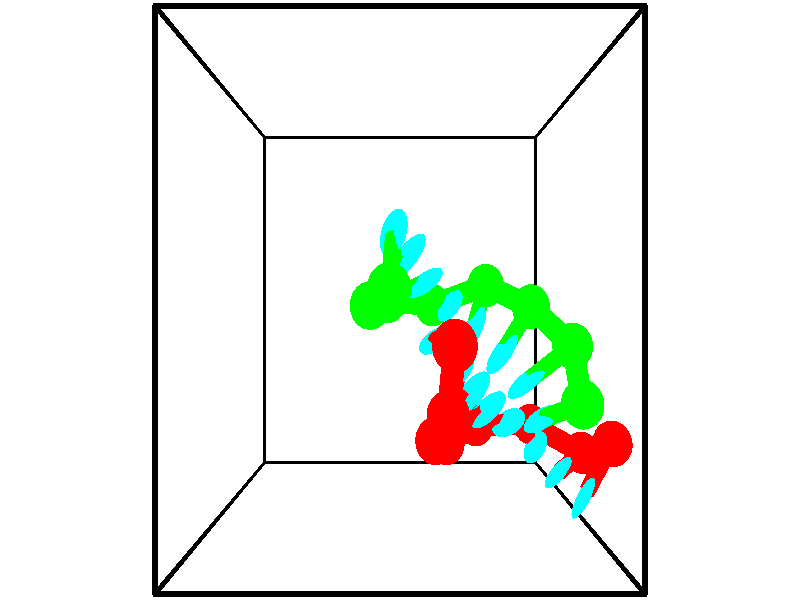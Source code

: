 // switches for output
#declare DRAW_BASES = 1; // possible values are 0, 1; only relevant for DNA ribbons
#declare DRAW_BASES_TYPE = 3; // possible values are 1, 2, 3; only relevant for DNA ribbons
#declare DRAW_FOG = 0; // set to 1 to enable fog

#include "colors.inc"

#include "transforms.inc"
background { rgb <1, 1, 1>}

#default {
   normal{
       ripples 0.25
       frequency 0.20
       turbulence 0.2
       lambda 5
   }
	finish {
		phong 0.1
		phong_size 40.
	}
}

// original window dimensions: 1024x640


// camera settings

camera {
	sky <-0, 1, 0>
	up <-0, 1, 0>
	right 1.6 * <1, 0, 0>
	location <2.5, 2.5, 11.1562>
	look_at <2.5, 2.5, 2.5>
	direction <0, 0, -8.6562>
	angle 67.0682
}


# declare cpy_camera_pos = <2.5, 2.5, 11.1562>;
# if (DRAW_FOG = 1)
fog {
	fog_type 2
	up vnormalize(cpy_camera_pos)
	color rgbt<1,1,1,0.3>
	distance 1e-5
	fog_alt 3e-3
	fog_offset 4
}
# end


// LIGHTS

# declare lum = 6;
global_settings {
	ambient_light rgb lum * <0.05, 0.05, 0.05>
	max_trace_level 15
}# declare cpy_direct_light_amount = 0.25;
light_source
{	1000 * <-1, -1, 1>,
	rgb lum * cpy_direct_light_amount
	parallel
}

light_source
{	1000 * <1, 1, -1>,
	rgb lum * cpy_direct_light_amount
	parallel
}

// strand 0

// nucleotide -1

// particle -1
sphere {
	<5.311594, 0.915160, 3.165681> 0.250000
	pigment { color rgbt <1,0,0,0> }
	no_shadow
}
cylinder {
	<5.119339, 0.569504, 3.106014>,  <5.003986, 0.362110, 3.070215>, 0.100000
	pigment { color rgbt <1,0,0,0> }
	no_shadow
}
cylinder {
	<5.119339, 0.569504, 3.106014>,  <5.311594, 0.915160, 3.165681>, 0.100000
	pigment { color rgbt <1,0,0,0> }
	no_shadow
}

// particle -1
sphere {
	<5.119339, 0.569504, 3.106014> 0.100000
	pigment { color rgbt <1,0,0,0> }
	no_shadow
}
sphere {
	0, 1
	scale<0.080000,0.200000,0.300000>
	matrix <-0.771917, 0.497631, -0.395612,
		0.416093, -0.075002, -0.906224,
		-0.480636, -0.864140, -0.149165,
		4.975148, 0.310262, 3.061265>
	pigment { color rgbt <0,1,1,0> }
	no_shadow
}
cylinder {
	<5.131691, 0.657461, 2.414527>,  <5.311594, 0.915160, 3.165681>, 0.130000
	pigment { color rgbt <1,0,0,0> }
	no_shadow
}

// nucleotide -1

// particle -1
sphere {
	<5.131691, 0.657461, 2.414527> 0.250000
	pigment { color rgbt <1,0,0,0> }
	no_shadow
}
cylinder {
	<4.862427, 0.587914, 2.702034>,  <4.700868, 0.546185, 2.874538>, 0.100000
	pigment { color rgbt <1,0,0,0> }
	no_shadow
}
cylinder {
	<4.862427, 0.587914, 2.702034>,  <5.131691, 0.657461, 2.414527>, 0.100000
	pigment { color rgbt <1,0,0,0> }
	no_shadow
}

// particle -1
sphere {
	<4.862427, 0.587914, 2.702034> 0.100000
	pigment { color rgbt <1,0,0,0> }
	no_shadow
}
sphere {
	0, 1
	scale<0.080000,0.200000,0.300000>
	matrix <-0.650789, 0.600867, -0.464147,
		-0.351182, -0.780211, -0.517631,
		-0.673160, -0.173868, 0.718767,
		4.660479, 0.535753, 2.917664>
	pigment { color rgbt <0,1,1,0> }
	no_shadow
}
cylinder {
	<4.444750, 0.955888, 2.156716>,  <5.131691, 0.657461, 2.414527>, 0.130000
	pigment { color rgbt <1,0,0,0> }
	no_shadow
}

// nucleotide -1

// particle -1
sphere {
	<4.444750, 0.955888, 2.156716> 0.250000
	pigment { color rgbt <1,0,0,0> }
	no_shadow
}
cylinder {
	<4.398754, 0.873474, 2.545422>,  <4.371157, 0.824026, 2.778645>, 0.100000
	pigment { color rgbt <1,0,0,0> }
	no_shadow
}
cylinder {
	<4.398754, 0.873474, 2.545422>,  <4.444750, 0.955888, 2.156716>, 0.100000
	pigment { color rgbt <1,0,0,0> }
	no_shadow
}

// particle -1
sphere {
	<4.398754, 0.873474, 2.545422> 0.100000
	pigment { color rgbt <1,0,0,0> }
	no_shadow
}
sphere {
	0, 1
	scale<0.080000,0.200000,0.300000>
	matrix <-0.703512, 0.707540, 0.066766,
		-0.701319, -0.675971, -0.226307,
		-0.114989, -0.206034, 0.971765,
		4.364257, 0.811664, 2.836951>
	pigment { color rgbt <0,1,1,0> }
	no_shadow
}
cylinder {
	<3.611113, 0.963191, 2.297795>,  <4.444750, 0.955888, 2.156716>, 0.130000
	pigment { color rgbt <1,0,0,0> }
	no_shadow
}

// nucleotide -1

// particle -1
sphere {
	<3.611113, 0.963191, 2.297795> 0.250000
	pigment { color rgbt <1,0,0,0> }
	no_shadow
}
cylinder {
	<3.825340, 1.040878, 2.626537>,  <3.953877, 1.087490, 2.823783>, 0.100000
	pigment { color rgbt <1,0,0,0> }
	no_shadow
}
cylinder {
	<3.825340, 1.040878, 2.626537>,  <3.611113, 0.963191, 2.297795>, 0.100000
	pigment { color rgbt <1,0,0,0> }
	no_shadow
}

// particle -1
sphere {
	<3.825340, 1.040878, 2.626537> 0.100000
	pigment { color rgbt <1,0,0,0> }
	no_shadow
}
sphere {
	0, 1
	scale<0.080000,0.200000,0.300000>
	matrix <-0.670633, 0.689276, 0.274136,
		-0.513243, -0.697982, 0.499403,
		0.535568, 0.194217, 0.821855,
		3.986011, 1.099144, 2.873094>
	pigment { color rgbt <0,1,1,0> }
	no_shadow
}
cylinder {
	<3.137504, 0.864163, 2.857854>,  <3.611113, 0.963191, 2.297795>, 0.130000
	pigment { color rgbt <1,0,0,0> }
	no_shadow
}

// nucleotide -1

// particle -1
sphere {
	<3.137504, 0.864163, 2.857854> 0.250000
	pigment { color rgbt <1,0,0,0> }
	no_shadow
}
cylinder {
	<3.441437, 1.097214, 2.973232>,  <3.623797, 1.237044, 3.042459>, 0.100000
	pigment { color rgbt <1,0,0,0> }
	no_shadow
}
cylinder {
	<3.441437, 1.097214, 2.973232>,  <3.137504, 0.864163, 2.857854>, 0.100000
	pigment { color rgbt <1,0,0,0> }
	no_shadow
}

// particle -1
sphere {
	<3.441437, 1.097214, 2.973232> 0.100000
	pigment { color rgbt <1,0,0,0> }
	no_shadow
}
sphere {
	0, 1
	scale<0.080000,0.200000,0.300000>
	matrix <-0.649705, 0.664685, 0.368887,
		0.023198, -0.467697, 0.883585,
		0.759833, 0.582626, 0.288446,
		3.669387, 1.272002, 3.059766>
	pigment { color rgbt <0,1,1,0> }
	no_shadow
}
cylinder {
	<2.942869, 1.023066, 3.557619>,  <3.137504, 0.864163, 2.857854>, 0.130000
	pigment { color rgbt <1,0,0,0> }
	no_shadow
}

// nucleotide -1

// particle -1
sphere {
	<2.942869, 1.023066, 3.557619> 0.250000
	pigment { color rgbt <1,0,0,0> }
	no_shadow
}
cylinder {
	<3.218220, 1.301094, 3.474659>,  <3.383430, 1.467911, 3.424883>, 0.100000
	pigment { color rgbt <1,0,0,0> }
	no_shadow
}
cylinder {
	<3.218220, 1.301094, 3.474659>,  <2.942869, 1.023066, 3.557619>, 0.100000
	pigment { color rgbt <1,0,0,0> }
	no_shadow
}

// particle -1
sphere {
	<3.218220, 1.301094, 3.474659> 0.100000
	pigment { color rgbt <1,0,0,0> }
	no_shadow
}
sphere {
	0, 1
	scale<0.080000,0.200000,0.300000>
	matrix <-0.577951, 0.698366, 0.422206,
		0.438303, -0.170771, 0.882456,
		0.688377, 0.695070, -0.207399,
		3.424733, 1.509615, 3.412439>
	pigment { color rgbt <0,1,1,0> }
	no_shadow
}
cylinder {
	<3.058965, 1.377872, 4.150366>,  <2.942869, 1.023066, 3.557619>, 0.130000
	pigment { color rgbt <1,0,0,0> }
	no_shadow
}

// nucleotide -1

// particle -1
sphere {
	<3.058965, 1.377872, 4.150366> 0.250000
	pigment { color rgbt <1,0,0,0> }
	no_shadow
}
cylinder {
	<3.165623, 1.630119, 3.858826>,  <3.229617, 1.781467, 3.683902>, 0.100000
	pigment { color rgbt <1,0,0,0> }
	no_shadow
}
cylinder {
	<3.165623, 1.630119, 3.858826>,  <3.058965, 1.377872, 4.150366>, 0.100000
	pigment { color rgbt <1,0,0,0> }
	no_shadow
}

// particle -1
sphere {
	<3.165623, 1.630119, 3.858826> 0.100000
	pigment { color rgbt <1,0,0,0> }
	no_shadow
}
sphere {
	0, 1
	scale<0.080000,0.200000,0.300000>
	matrix <-0.529748, 0.727647, 0.435772,
		0.805151, 0.269911, 0.528090,
		0.266643, 0.630617, -0.728851,
		3.245616, 1.819304, 3.640171>
	pigment { color rgbt <0,1,1,0> }
	no_shadow
}
cylinder {
	<3.101849, 2.079433, 4.532538>,  <3.058965, 1.377872, 4.150366>, 0.130000
	pigment { color rgbt <1,0,0,0> }
	no_shadow
}

// nucleotide -1

// particle -1
sphere {
	<3.101849, 2.079433, 4.532538> 0.250000
	pigment { color rgbt <1,0,0,0> }
	no_shadow
}
cylinder {
	<2.994232, 2.085541, 4.147335>,  <2.929662, 2.089206, 3.916213>, 0.100000
	pigment { color rgbt <1,0,0,0> }
	no_shadow
}
cylinder {
	<2.994232, 2.085541, 4.147335>,  <3.101849, 2.079433, 4.532538>, 0.100000
	pigment { color rgbt <1,0,0,0> }
	no_shadow
}

// particle -1
sphere {
	<2.994232, 2.085541, 4.147335> 0.100000
	pigment { color rgbt <1,0,0,0> }
	no_shadow
}
sphere {
	0, 1
	scale<0.080000,0.200000,0.300000>
	matrix <-0.576447, 0.798457, 0.173707,
		0.771573, 0.601858, -0.206017,
		-0.269042, 0.015270, -0.963007,
		2.913519, 2.090122, 3.858433>
	pigment { color rgbt <0,1,1,0> }
	no_shadow
}
// strand 1

// nucleotide -1

// particle -1
sphere {
	<2.377346, 2.607235, 4.350585> 0.250000
	pigment { color rgbt <0,1,0,0> }
	no_shadow
}
cylinder {
	<2.404234, 2.929749, 4.115505>,  <2.420367, 3.123256, 3.974458>, 0.100000
	pigment { color rgbt <0,1,0,0> }
	no_shadow
}
cylinder {
	<2.404234, 2.929749, 4.115505>,  <2.377346, 2.607235, 4.350585>, 0.100000
	pigment { color rgbt <0,1,0,0> }
	no_shadow
}

// particle -1
sphere {
	<2.404234, 2.929749, 4.115505> 0.100000
	pigment { color rgbt <0,1,0,0> }
	no_shadow
}
sphere {
	0, 1
	scale<0.080000,0.200000,0.300000>
	matrix <0.611573, -0.498698, -0.614231,
		-0.788328, -0.318132, -0.526622,
		0.067219, 0.806283, -0.587699,
		2.424400, 3.171633, 3.939196>
	pigment { color rgbt <0,1,1,0> }
	no_shadow
}
cylinder {
	<2.129919, 2.442914, 3.700839>,  <2.377346, 2.607235, 4.350585>, 0.130000
	pigment { color rgbt <0,1,0,0> }
	no_shadow
}

// nucleotide -1

// particle -1
sphere {
	<2.129919, 2.442914, 3.700839> 0.250000
	pigment { color rgbt <0,1,0,0> }
	no_shadow
}
cylinder {
	<2.395833, 2.738754, 3.658791>,  <2.555382, 2.916258, 3.633561>, 0.100000
	pigment { color rgbt <0,1,0,0> }
	no_shadow
}
cylinder {
	<2.395833, 2.738754, 3.658791>,  <2.129919, 2.442914, 3.700839>, 0.100000
	pigment { color rgbt <0,1,0,0> }
	no_shadow
}

// particle -1
sphere {
	<2.395833, 2.738754, 3.658791> 0.100000
	pigment { color rgbt <0,1,0,0> }
	no_shadow
}
sphere {
	0, 1
	scale<0.080000,0.200000,0.300000>
	matrix <0.596457, -0.610231, -0.521399,
		-0.449775, 0.283919, -0.846813,
		0.664786, 0.739600, -0.105121,
		2.595269, 2.960634, 3.627254>
	pigment { color rgbt <0,1,1,0> }
	no_shadow
}
cylinder {
	<2.338437, 2.490001, 2.945444>,  <2.129919, 2.442914, 3.700839>, 0.130000
	pigment { color rgbt <0,1,0,0> }
	no_shadow
}

// nucleotide -1

// particle -1
sphere {
	<2.338437, 2.490001, 2.945444> 0.250000
	pigment { color rgbt <0,1,0,0> }
	no_shadow
}
cylinder {
	<2.609820, 2.600342, 3.217796>,  <2.772650, 2.666546, 3.381208>, 0.100000
	pigment { color rgbt <0,1,0,0> }
	no_shadow
}
cylinder {
	<2.609820, 2.600342, 3.217796>,  <2.338437, 2.490001, 2.945444>, 0.100000
	pigment { color rgbt <0,1,0,0> }
	no_shadow
}

// particle -1
sphere {
	<2.609820, 2.600342, 3.217796> 0.100000
	pigment { color rgbt <0,1,0,0> }
	no_shadow
}
sphere {
	0, 1
	scale<0.080000,0.200000,0.300000>
	matrix <0.608703, -0.729994, -0.310788,
		0.411307, 0.625311, -0.663183,
		0.678459, 0.275853, 0.680881,
		2.813358, 2.683098, 3.422060>
	pigment { color rgbt <0,1,1,0> }
	no_shadow
}
cylinder {
	<2.956867, 2.438329, 2.628933>,  <2.338437, 2.490001, 2.945444>, 0.130000
	pigment { color rgbt <0,1,0,0> }
	no_shadow
}

// nucleotide -1

// particle -1
sphere {
	<2.956867, 2.438329, 2.628933> 0.250000
	pigment { color rgbt <0,1,0,0> }
	no_shadow
}
cylinder {
	<3.065790, 2.437698, 3.013817>,  <3.131144, 2.437320, 3.244747>, 0.100000
	pigment { color rgbt <0,1,0,0> }
	no_shadow
}
cylinder {
	<3.065790, 2.437698, 3.013817>,  <2.956867, 2.438329, 2.628933>, 0.100000
	pigment { color rgbt <0,1,0,0> }
	no_shadow
}

// particle -1
sphere {
	<3.065790, 2.437698, 3.013817> 0.100000
	pigment { color rgbt <0,1,0,0> }
	no_shadow
}
sphere {
	0, 1
	scale<0.080000,0.200000,0.300000>
	matrix <0.782383, -0.581747, -0.222368,
		0.560113, 0.813368, -0.157181,
		0.272307, -0.001575, 0.962209,
		3.147482, 2.437226, 3.302480>
	pigment { color rgbt <0,1,1,0> }
	no_shadow
}
cylinder {
	<3.680155, 2.665757, 2.824734>,  <2.956867, 2.438329, 2.628933>, 0.130000
	pigment { color rgbt <0,1,0,0> }
	no_shadow
}

// nucleotide -1

// particle -1
sphere {
	<3.680155, 2.665757, 2.824734> 0.250000
	pigment { color rgbt <0,1,0,0> }
	no_shadow
}
cylinder {
	<3.555318, 2.401382, 3.097721>,  <3.480415, 2.242758, 3.261513>, 0.100000
	pigment { color rgbt <0,1,0,0> }
	no_shadow
}
cylinder {
	<3.555318, 2.401382, 3.097721>,  <3.680155, 2.665757, 2.824734>, 0.100000
	pigment { color rgbt <0,1,0,0> }
	no_shadow
}

// particle -1
sphere {
	<3.555318, 2.401382, 3.097721> 0.100000
	pigment { color rgbt <0,1,0,0> }
	no_shadow
}
sphere {
	0, 1
	scale<0.080000,0.200000,0.300000>
	matrix <0.773943, -0.593497, -0.220848,
		0.551008, 0.459265, 0.696754,
		-0.312094, -0.660936, 0.682467,
		3.461690, 2.203102, 3.302461>
	pigment { color rgbt <0,1,1,0> }
	no_shadow
}
cylinder {
	<4.258120, 2.426364, 3.043068>,  <3.680155, 2.665757, 2.824734>, 0.130000
	pigment { color rgbt <0,1,0,0> }
	no_shadow
}

// nucleotide -1

// particle -1
sphere {
	<4.258120, 2.426364, 3.043068> 0.250000
	pigment { color rgbt <0,1,0,0> }
	no_shadow
}
cylinder {
	<4.015367, 2.138954, 3.178959>,  <3.869714, 1.966508, 3.260493>, 0.100000
	pigment { color rgbt <0,1,0,0> }
	no_shadow
}
cylinder {
	<4.015367, 2.138954, 3.178959>,  <4.258120, 2.426364, 3.043068>, 0.100000
	pigment { color rgbt <0,1,0,0> }
	no_shadow
}

// particle -1
sphere {
	<4.015367, 2.138954, 3.178959> 0.100000
	pigment { color rgbt <0,1,0,0> }
	no_shadow
}
sphere {
	0, 1
	scale<0.080000,0.200000,0.300000>
	matrix <0.681988, -0.690283, -0.241662,
		0.408148, 0.085029, 0.908948,
		-0.606883, -0.718526, 0.339726,
		3.833302, 1.923396, 3.280877>
	pigment { color rgbt <0,1,1,0> }
	no_shadow
}
cylinder {
	<4.705407, 2.009338, 3.440866>,  <4.258120, 2.426364, 3.043068>, 0.130000
	pigment { color rgbt <0,1,0,0> }
	no_shadow
}

// nucleotide -1

// particle -1
sphere {
	<4.705407, 2.009338, 3.440866> 0.250000
	pigment { color rgbt <0,1,0,0> }
	no_shadow
}
cylinder {
	<4.392952, 1.781380, 3.338852>,  <4.205479, 1.644605, 3.277643>, 0.100000
	pigment { color rgbt <0,1,0,0> }
	no_shadow
}
cylinder {
	<4.392952, 1.781380, 3.338852>,  <4.705407, 2.009338, 3.440866>, 0.100000
	pigment { color rgbt <0,1,0,0> }
	no_shadow
}

// particle -1
sphere {
	<4.392952, 1.781380, 3.338852> 0.100000
	pigment { color rgbt <0,1,0,0> }
	no_shadow
}
sphere {
	0, 1
	scale<0.080000,0.200000,0.300000>
	matrix <0.613099, -0.777366, -0.140752,
		-0.118042, -0.266309, 0.956632,
		-0.781137, -0.569896, -0.255036,
		4.158611, 1.610411, 3.262341>
	pigment { color rgbt <0,1,1,0> }
	no_shadow
}
cylinder {
	<4.698741, 1.453381, 3.886597>,  <4.705407, 2.009338, 3.440866>, 0.130000
	pigment { color rgbt <0,1,0,0> }
	no_shadow
}

// nucleotide -1

// particle -1
sphere {
	<4.698741, 1.453381, 3.886597> 0.250000
	pigment { color rgbt <0,1,0,0> }
	no_shadow
}
cylinder {
	<4.488258, 1.317123, 3.574940>,  <4.361969, 1.235369, 3.387945>, 0.100000
	pigment { color rgbt <0,1,0,0> }
	no_shadow
}
cylinder {
	<4.488258, 1.317123, 3.574940>,  <4.698741, 1.453381, 3.886597>, 0.100000
	pigment { color rgbt <0,1,0,0> }
	no_shadow
}

// particle -1
sphere {
	<4.488258, 1.317123, 3.574940> 0.100000
	pigment { color rgbt <0,1,0,0> }
	no_shadow
}
sphere {
	0, 1
	scale<0.080000,0.200000,0.300000>
	matrix <0.617030, -0.783434, -0.074201,
		-0.585132, -0.519801, 0.622437,
		-0.526208, -0.340645, -0.779144,
		4.330396, 1.214930, 3.341197>
	pigment { color rgbt <0,1,1,0> }
	no_shadow
}
// box output
cylinder {
	<0.000000, 0.000000, 0.000000>,  <5.000000, 0.000000, 0.000000>, 0.025000
	pigment { color rgbt <0,0,0,0> }
	no_shadow
}
cylinder {
	<0.000000, 0.000000, 0.000000>,  <0.000000, 5.000000, 0.000000>, 0.025000
	pigment { color rgbt <0,0,0,0> }
	no_shadow
}
cylinder {
	<0.000000, 0.000000, 0.000000>,  <0.000000, 0.000000, 5.000000>, 0.025000
	pigment { color rgbt <0,0,0,0> }
	no_shadow
}
cylinder {
	<5.000000, 5.000000, 5.000000>,  <0.000000, 5.000000, 5.000000>, 0.025000
	pigment { color rgbt <0,0,0,0> }
	no_shadow
}
cylinder {
	<5.000000, 5.000000, 5.000000>,  <5.000000, 0.000000, 5.000000>, 0.025000
	pigment { color rgbt <0,0,0,0> }
	no_shadow
}
cylinder {
	<5.000000, 5.000000, 5.000000>,  <5.000000, 5.000000, 0.000000>, 0.025000
	pigment { color rgbt <0,0,0,0> }
	no_shadow
}
cylinder {
	<0.000000, 0.000000, 5.000000>,  <0.000000, 5.000000, 5.000000>, 0.025000
	pigment { color rgbt <0,0,0,0> }
	no_shadow
}
cylinder {
	<0.000000, 0.000000, 5.000000>,  <5.000000, 0.000000, 5.000000>, 0.025000
	pigment { color rgbt <0,0,0,0> }
	no_shadow
}
cylinder {
	<5.000000, 5.000000, 0.000000>,  <0.000000, 5.000000, 0.000000>, 0.025000
	pigment { color rgbt <0,0,0,0> }
	no_shadow
}
cylinder {
	<5.000000, 5.000000, 0.000000>,  <5.000000, 0.000000, 0.000000>, 0.025000
	pigment { color rgbt <0,0,0,0> }
	no_shadow
}
cylinder {
	<5.000000, 0.000000, 5.000000>,  <5.000000, 0.000000, 0.000000>, 0.025000
	pigment { color rgbt <0,0,0,0> }
	no_shadow
}
cylinder {
	<0.000000, 5.000000, 0.000000>,  <0.000000, 5.000000, 5.000000>, 0.025000
	pigment { color rgbt <0,0,0,0> }
	no_shadow
}
// end of box output
